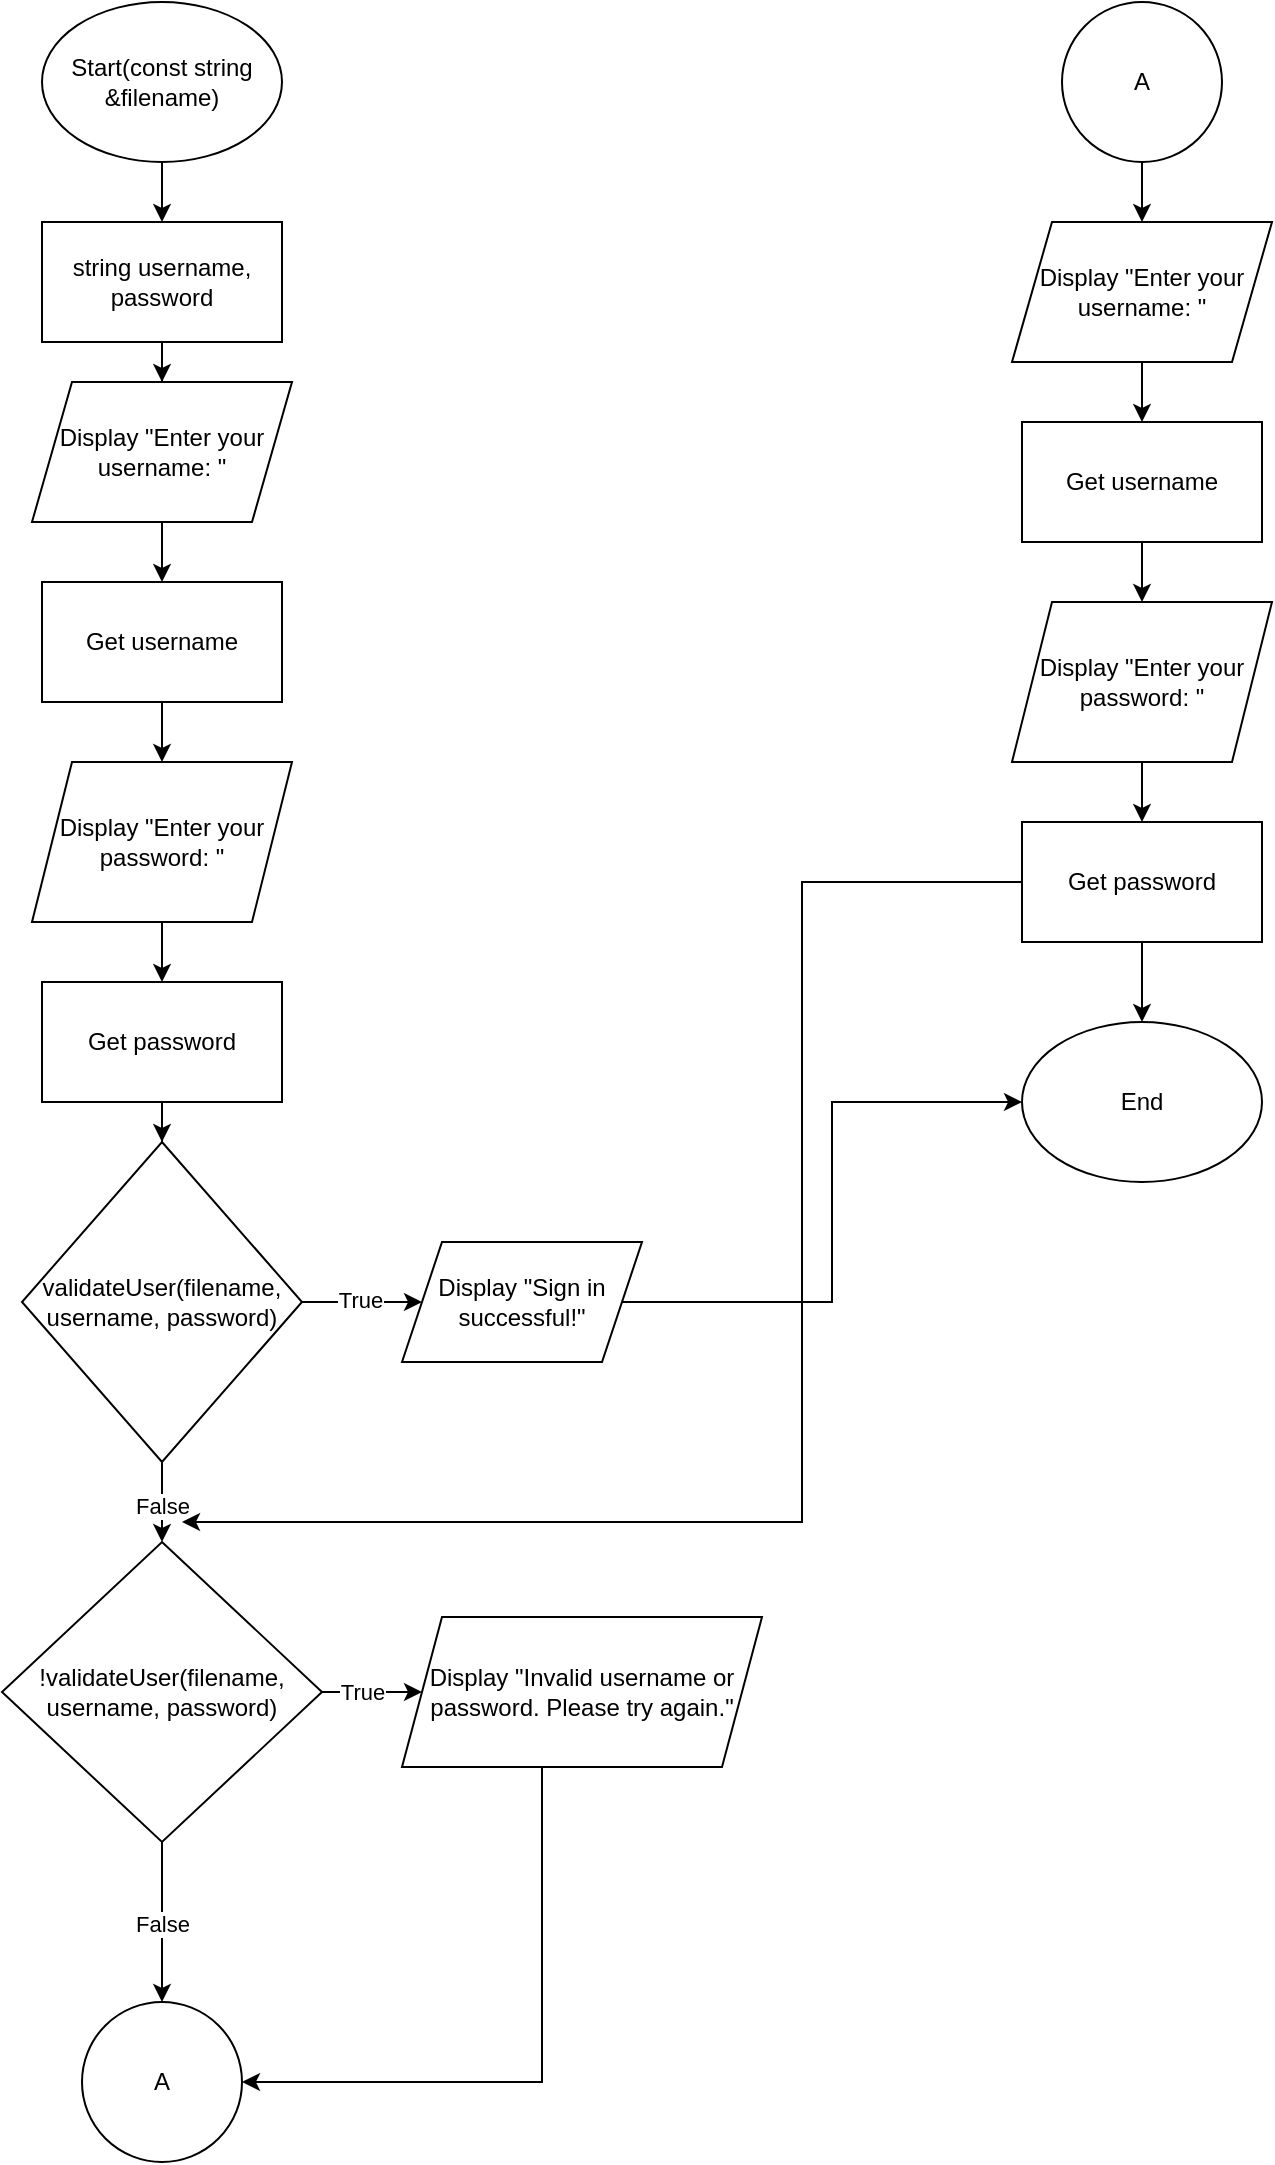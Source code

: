 <mxfile version="25.0.1">
  <diagram id="C5RBs43oDa-KdzZeNtuy" name="Page-1">
    <mxGraphModel dx="1050" dy="557" grid="1" gridSize="10" guides="1" tooltips="1" connect="1" arrows="1" fold="1" page="1" pageScale="1" pageWidth="827" pageHeight="1169" math="0" shadow="0">
      <root>
        <mxCell id="WIyWlLk6GJQsqaUBKTNV-0" />
        <mxCell id="WIyWlLk6GJQsqaUBKTNV-1" parent="WIyWlLk6GJQsqaUBKTNV-0" />
        <mxCell id="aNzqqx4U1ubYx6SQVmar-2" value="" style="edgeStyle=orthogonalEdgeStyle;rounded=0;orthogonalLoop=1;jettySize=auto;html=1;" edge="1" parent="WIyWlLk6GJQsqaUBKTNV-1" source="aNzqqx4U1ubYx6SQVmar-0" target="aNzqqx4U1ubYx6SQVmar-1">
          <mxGeometry relative="1" as="geometry" />
        </mxCell>
        <mxCell id="aNzqqx4U1ubYx6SQVmar-0" value="Start(const string &amp;amp;filename)" style="ellipse;whiteSpace=wrap;html=1;" vertex="1" parent="WIyWlLk6GJQsqaUBKTNV-1">
          <mxGeometry x="100" y="80" width="120" height="80" as="geometry" />
        </mxCell>
        <mxCell id="aNzqqx4U1ubYx6SQVmar-4" style="edgeStyle=orthogonalEdgeStyle;rounded=0;orthogonalLoop=1;jettySize=auto;html=1;" edge="1" parent="WIyWlLk6GJQsqaUBKTNV-1" source="aNzqqx4U1ubYx6SQVmar-1" target="aNzqqx4U1ubYx6SQVmar-3">
          <mxGeometry relative="1" as="geometry" />
        </mxCell>
        <mxCell id="aNzqqx4U1ubYx6SQVmar-1" value="string username, password" style="whiteSpace=wrap;html=1;" vertex="1" parent="WIyWlLk6GJQsqaUBKTNV-1">
          <mxGeometry x="100" y="190" width="120" height="60" as="geometry" />
        </mxCell>
        <mxCell id="aNzqqx4U1ubYx6SQVmar-6" value="" style="edgeStyle=orthogonalEdgeStyle;rounded=0;orthogonalLoop=1;jettySize=auto;html=1;" edge="1" parent="WIyWlLk6GJQsqaUBKTNV-1" source="aNzqqx4U1ubYx6SQVmar-3" target="aNzqqx4U1ubYx6SQVmar-5">
          <mxGeometry relative="1" as="geometry" />
        </mxCell>
        <mxCell id="aNzqqx4U1ubYx6SQVmar-3" value="Display&amp;nbsp;&quot;Enter your username: &quot;" style="shape=parallelogram;perimeter=parallelogramPerimeter;whiteSpace=wrap;html=1;fixedSize=1;" vertex="1" parent="WIyWlLk6GJQsqaUBKTNV-1">
          <mxGeometry x="95" y="270" width="130" height="70" as="geometry" />
        </mxCell>
        <mxCell id="aNzqqx4U1ubYx6SQVmar-8" style="edgeStyle=orthogonalEdgeStyle;rounded=0;orthogonalLoop=1;jettySize=auto;html=1;entryX=0.5;entryY=0;entryDx=0;entryDy=0;" edge="1" parent="WIyWlLk6GJQsqaUBKTNV-1" source="aNzqqx4U1ubYx6SQVmar-5" target="aNzqqx4U1ubYx6SQVmar-7">
          <mxGeometry relative="1" as="geometry" />
        </mxCell>
        <mxCell id="aNzqqx4U1ubYx6SQVmar-5" value="Get username" style="whiteSpace=wrap;html=1;" vertex="1" parent="WIyWlLk6GJQsqaUBKTNV-1">
          <mxGeometry x="100" y="370" width="120" height="60" as="geometry" />
        </mxCell>
        <mxCell id="aNzqqx4U1ubYx6SQVmar-10" value="" style="edgeStyle=orthogonalEdgeStyle;rounded=0;orthogonalLoop=1;jettySize=auto;html=1;" edge="1" parent="WIyWlLk6GJQsqaUBKTNV-1" source="aNzqqx4U1ubYx6SQVmar-7" target="aNzqqx4U1ubYx6SQVmar-9">
          <mxGeometry relative="1" as="geometry" />
        </mxCell>
        <mxCell id="aNzqqx4U1ubYx6SQVmar-7" value="Display&amp;nbsp;&quot;Enter your password: &quot;" style="shape=parallelogram;perimeter=parallelogramPerimeter;whiteSpace=wrap;html=1;fixedSize=1;" vertex="1" parent="WIyWlLk6GJQsqaUBKTNV-1">
          <mxGeometry x="95" y="460" width="130" height="80" as="geometry" />
        </mxCell>
        <mxCell id="aNzqqx4U1ubYx6SQVmar-12" style="edgeStyle=orthogonalEdgeStyle;rounded=0;orthogonalLoop=1;jettySize=auto;html=1;entryX=0.5;entryY=0;entryDx=0;entryDy=0;" edge="1" parent="WIyWlLk6GJQsqaUBKTNV-1" source="aNzqqx4U1ubYx6SQVmar-9" target="aNzqqx4U1ubYx6SQVmar-11">
          <mxGeometry relative="1" as="geometry" />
        </mxCell>
        <mxCell id="aNzqqx4U1ubYx6SQVmar-9" value="Get password" style="whiteSpace=wrap;html=1;" vertex="1" parent="WIyWlLk6GJQsqaUBKTNV-1">
          <mxGeometry x="100" y="570" width="120" height="60" as="geometry" />
        </mxCell>
        <mxCell id="aNzqqx4U1ubYx6SQVmar-13" style="edgeStyle=orthogonalEdgeStyle;rounded=0;orthogonalLoop=1;jettySize=auto;html=1;entryX=0;entryY=0.5;entryDx=0;entryDy=0;" edge="1" parent="WIyWlLk6GJQsqaUBKTNV-1" source="aNzqqx4U1ubYx6SQVmar-11" target="aNzqqx4U1ubYx6SQVmar-14">
          <mxGeometry relative="1" as="geometry">
            <mxPoint x="270" y="730" as="targetPoint" />
          </mxGeometry>
        </mxCell>
        <mxCell id="aNzqqx4U1ubYx6SQVmar-15" value="True" style="edgeLabel;html=1;align=center;verticalAlign=middle;resizable=0;points=[];" vertex="1" connectable="0" parent="aNzqqx4U1ubYx6SQVmar-13">
          <mxGeometry x="-0.04" y="1" relative="1" as="geometry">
            <mxPoint as="offset" />
          </mxGeometry>
        </mxCell>
        <mxCell id="aNzqqx4U1ubYx6SQVmar-17" value="" style="edgeStyle=orthogonalEdgeStyle;rounded=0;orthogonalLoop=1;jettySize=auto;html=1;" edge="1" parent="WIyWlLk6GJQsqaUBKTNV-1" source="aNzqqx4U1ubYx6SQVmar-11" target="aNzqqx4U1ubYx6SQVmar-16">
          <mxGeometry relative="1" as="geometry" />
        </mxCell>
        <mxCell id="aNzqqx4U1ubYx6SQVmar-18" value="False" style="edgeLabel;html=1;align=center;verticalAlign=middle;resizable=0;points=[];" vertex="1" connectable="0" parent="aNzqqx4U1ubYx6SQVmar-17">
          <mxGeometry x="0.09" relative="1" as="geometry">
            <mxPoint as="offset" />
          </mxGeometry>
        </mxCell>
        <mxCell id="aNzqqx4U1ubYx6SQVmar-11" value="validateUser(filename, username, password)" style="rhombus;whiteSpace=wrap;html=1;" vertex="1" parent="WIyWlLk6GJQsqaUBKTNV-1">
          <mxGeometry x="90" y="650" width="140" height="160" as="geometry" />
        </mxCell>
        <mxCell id="aNzqqx4U1ubYx6SQVmar-39" style="edgeStyle=orthogonalEdgeStyle;rounded=0;orthogonalLoop=1;jettySize=auto;html=1;entryX=0;entryY=0.5;entryDx=0;entryDy=0;" edge="1" parent="WIyWlLk6GJQsqaUBKTNV-1" source="aNzqqx4U1ubYx6SQVmar-14" target="aNzqqx4U1ubYx6SQVmar-37">
          <mxGeometry relative="1" as="geometry" />
        </mxCell>
        <mxCell id="aNzqqx4U1ubYx6SQVmar-14" value="Display&amp;nbsp;&quot;Sign in successful!&quot;" style="shape=parallelogram;perimeter=parallelogramPerimeter;whiteSpace=wrap;html=1;fixedSize=1;" vertex="1" parent="WIyWlLk6GJQsqaUBKTNV-1">
          <mxGeometry x="280" y="700" width="120" height="60" as="geometry" />
        </mxCell>
        <mxCell id="aNzqqx4U1ubYx6SQVmar-20" style="edgeStyle=orthogonalEdgeStyle;rounded=0;orthogonalLoop=1;jettySize=auto;html=1;" edge="1" parent="WIyWlLk6GJQsqaUBKTNV-1" source="aNzqqx4U1ubYx6SQVmar-16" target="aNzqqx4U1ubYx6SQVmar-19">
          <mxGeometry relative="1" as="geometry" />
        </mxCell>
        <mxCell id="aNzqqx4U1ubYx6SQVmar-21" value="True" style="edgeLabel;html=1;align=center;verticalAlign=middle;resizable=0;points=[];" vertex="1" connectable="0" parent="aNzqqx4U1ubYx6SQVmar-20">
          <mxGeometry x="0.193" y="2" relative="1" as="geometry">
            <mxPoint x="-10" y="2" as="offset" />
          </mxGeometry>
        </mxCell>
        <mxCell id="aNzqqx4U1ubYx6SQVmar-23" style="edgeStyle=orthogonalEdgeStyle;rounded=0;orthogonalLoop=1;jettySize=auto;html=1;entryX=0.5;entryY=0;entryDx=0;entryDy=0;" edge="1" parent="WIyWlLk6GJQsqaUBKTNV-1" source="aNzqqx4U1ubYx6SQVmar-16" target="aNzqqx4U1ubYx6SQVmar-22">
          <mxGeometry relative="1" as="geometry" />
        </mxCell>
        <mxCell id="aNzqqx4U1ubYx6SQVmar-24" value="False" style="edgeLabel;html=1;align=center;verticalAlign=middle;resizable=0;points=[];" vertex="1" connectable="0" parent="aNzqqx4U1ubYx6SQVmar-23">
          <mxGeometry x="0.025" relative="1" as="geometry">
            <mxPoint as="offset" />
          </mxGeometry>
        </mxCell>
        <mxCell id="aNzqqx4U1ubYx6SQVmar-16" value="!validateUser(filename, username, password)" style="rhombus;whiteSpace=wrap;html=1;" vertex="1" parent="WIyWlLk6GJQsqaUBKTNV-1">
          <mxGeometry x="80" y="850" width="160" height="150" as="geometry" />
        </mxCell>
        <mxCell id="aNzqqx4U1ubYx6SQVmar-26" style="edgeStyle=orthogonalEdgeStyle;rounded=0;orthogonalLoop=1;jettySize=auto;html=1;entryX=1;entryY=0.5;entryDx=0;entryDy=0;" edge="1" parent="WIyWlLk6GJQsqaUBKTNV-1" source="aNzqqx4U1ubYx6SQVmar-19" target="aNzqqx4U1ubYx6SQVmar-22">
          <mxGeometry relative="1" as="geometry">
            <mxPoint x="350" y="1170" as="targetPoint" />
            <Array as="points">
              <mxPoint x="350" y="1120" />
            </Array>
          </mxGeometry>
        </mxCell>
        <mxCell id="aNzqqx4U1ubYx6SQVmar-19" value="Display&amp;nbsp;&quot;Invalid username or password. Please try again.&quot;" style="shape=parallelogram;perimeter=parallelogramPerimeter;whiteSpace=wrap;html=1;fixedSize=1;" vertex="1" parent="WIyWlLk6GJQsqaUBKTNV-1">
          <mxGeometry x="280" y="887.5" width="180" height="75" as="geometry" />
        </mxCell>
        <mxCell id="aNzqqx4U1ubYx6SQVmar-22" value="A" style="ellipse;whiteSpace=wrap;html=1;aspect=fixed;" vertex="1" parent="WIyWlLk6GJQsqaUBKTNV-1">
          <mxGeometry x="120" y="1080" width="80" height="80" as="geometry" />
        </mxCell>
        <mxCell id="aNzqqx4U1ubYx6SQVmar-35" style="edgeStyle=orthogonalEdgeStyle;rounded=0;orthogonalLoop=1;jettySize=auto;html=1;entryX=0.5;entryY=0;entryDx=0;entryDy=0;" edge="1" parent="WIyWlLk6GJQsqaUBKTNV-1" source="aNzqqx4U1ubYx6SQVmar-27" target="aNzqqx4U1ubYx6SQVmar-29">
          <mxGeometry relative="1" as="geometry" />
        </mxCell>
        <mxCell id="aNzqqx4U1ubYx6SQVmar-27" value="A" style="ellipse;whiteSpace=wrap;html=1;aspect=fixed;" vertex="1" parent="WIyWlLk6GJQsqaUBKTNV-1">
          <mxGeometry x="610" y="80" width="80" height="80" as="geometry" />
        </mxCell>
        <mxCell id="aNzqqx4U1ubYx6SQVmar-28" value="" style="edgeStyle=orthogonalEdgeStyle;rounded=0;orthogonalLoop=1;jettySize=auto;html=1;" edge="1" parent="WIyWlLk6GJQsqaUBKTNV-1" source="aNzqqx4U1ubYx6SQVmar-29" target="aNzqqx4U1ubYx6SQVmar-31">
          <mxGeometry relative="1" as="geometry" />
        </mxCell>
        <mxCell id="aNzqqx4U1ubYx6SQVmar-29" value="Display&amp;nbsp;&quot;Enter your username: &quot;" style="shape=parallelogram;perimeter=parallelogramPerimeter;whiteSpace=wrap;html=1;fixedSize=1;" vertex="1" parent="WIyWlLk6GJQsqaUBKTNV-1">
          <mxGeometry x="585" y="190" width="130" height="70" as="geometry" />
        </mxCell>
        <mxCell id="aNzqqx4U1ubYx6SQVmar-30" style="edgeStyle=orthogonalEdgeStyle;rounded=0;orthogonalLoop=1;jettySize=auto;html=1;entryX=0.5;entryY=0;entryDx=0;entryDy=0;" edge="1" parent="WIyWlLk6GJQsqaUBKTNV-1" source="aNzqqx4U1ubYx6SQVmar-31" target="aNzqqx4U1ubYx6SQVmar-33">
          <mxGeometry relative="1" as="geometry" />
        </mxCell>
        <mxCell id="aNzqqx4U1ubYx6SQVmar-31" value="Get username" style="whiteSpace=wrap;html=1;" vertex="1" parent="WIyWlLk6GJQsqaUBKTNV-1">
          <mxGeometry x="590" y="290" width="120" height="60" as="geometry" />
        </mxCell>
        <mxCell id="aNzqqx4U1ubYx6SQVmar-32" value="" style="edgeStyle=orthogonalEdgeStyle;rounded=0;orthogonalLoop=1;jettySize=auto;html=1;" edge="1" parent="WIyWlLk6GJQsqaUBKTNV-1" source="aNzqqx4U1ubYx6SQVmar-33" target="aNzqqx4U1ubYx6SQVmar-34">
          <mxGeometry relative="1" as="geometry" />
        </mxCell>
        <mxCell id="aNzqqx4U1ubYx6SQVmar-33" value="Display&amp;nbsp;&quot;Enter your password: &quot;" style="shape=parallelogram;perimeter=parallelogramPerimeter;whiteSpace=wrap;html=1;fixedSize=1;" vertex="1" parent="WIyWlLk6GJQsqaUBKTNV-1">
          <mxGeometry x="585" y="380" width="130" height="80" as="geometry" />
        </mxCell>
        <mxCell id="aNzqqx4U1ubYx6SQVmar-36" style="edgeStyle=orthogonalEdgeStyle;rounded=0;orthogonalLoop=1;jettySize=auto;html=1;" edge="1" parent="WIyWlLk6GJQsqaUBKTNV-1" source="aNzqqx4U1ubYx6SQVmar-34">
          <mxGeometry relative="1" as="geometry">
            <mxPoint x="170" y="840" as="targetPoint" />
            <Array as="points">
              <mxPoint x="480" y="520" />
            </Array>
          </mxGeometry>
        </mxCell>
        <mxCell id="aNzqqx4U1ubYx6SQVmar-38" style="edgeStyle=orthogonalEdgeStyle;rounded=0;orthogonalLoop=1;jettySize=auto;html=1;" edge="1" parent="WIyWlLk6GJQsqaUBKTNV-1" source="aNzqqx4U1ubYx6SQVmar-34" target="aNzqqx4U1ubYx6SQVmar-37">
          <mxGeometry relative="1" as="geometry" />
        </mxCell>
        <mxCell id="aNzqqx4U1ubYx6SQVmar-34" value="Get password" style="whiteSpace=wrap;html=1;" vertex="1" parent="WIyWlLk6GJQsqaUBKTNV-1">
          <mxGeometry x="590" y="490" width="120" height="60" as="geometry" />
        </mxCell>
        <mxCell id="aNzqqx4U1ubYx6SQVmar-37" value="End" style="ellipse;whiteSpace=wrap;html=1;" vertex="1" parent="WIyWlLk6GJQsqaUBKTNV-1">
          <mxGeometry x="590" y="590" width="120" height="80" as="geometry" />
        </mxCell>
      </root>
    </mxGraphModel>
  </diagram>
</mxfile>
